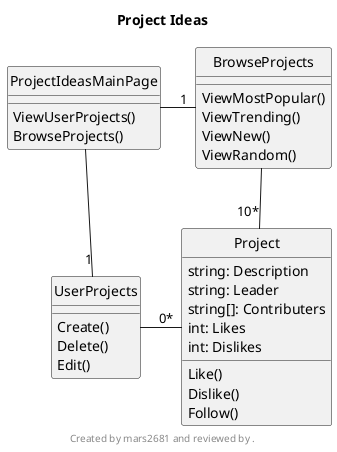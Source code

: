 @startuml
title Project Ideas
footer 
Created by mars2681 and reviewed by .
endfooter
hide circles

class ProjectIdeasMainPage {
	ViewUserProjects()
	BrowseProjects()
}

class UserProjects{
	Create()
	Delete()
	Edit()
}

class BrowseProjects{
	ViewMostPopular()
	ViewTrending()
	ViewNew()
	ViewRandom()
}

class Project{
	string: Description
	string: Leader
	string[]: Contributers
	int: Likes
	int: Dislikes
	Like()
	Dislike()
	Follow()
}


ProjectIdeasMainPage -down- "1" UserProjects
ProjectIdeasMainPage -right- "1" BrowseProjects
UserProjects -right- "0*" Project
BrowseProjects -down- "10*" Project

@enduml